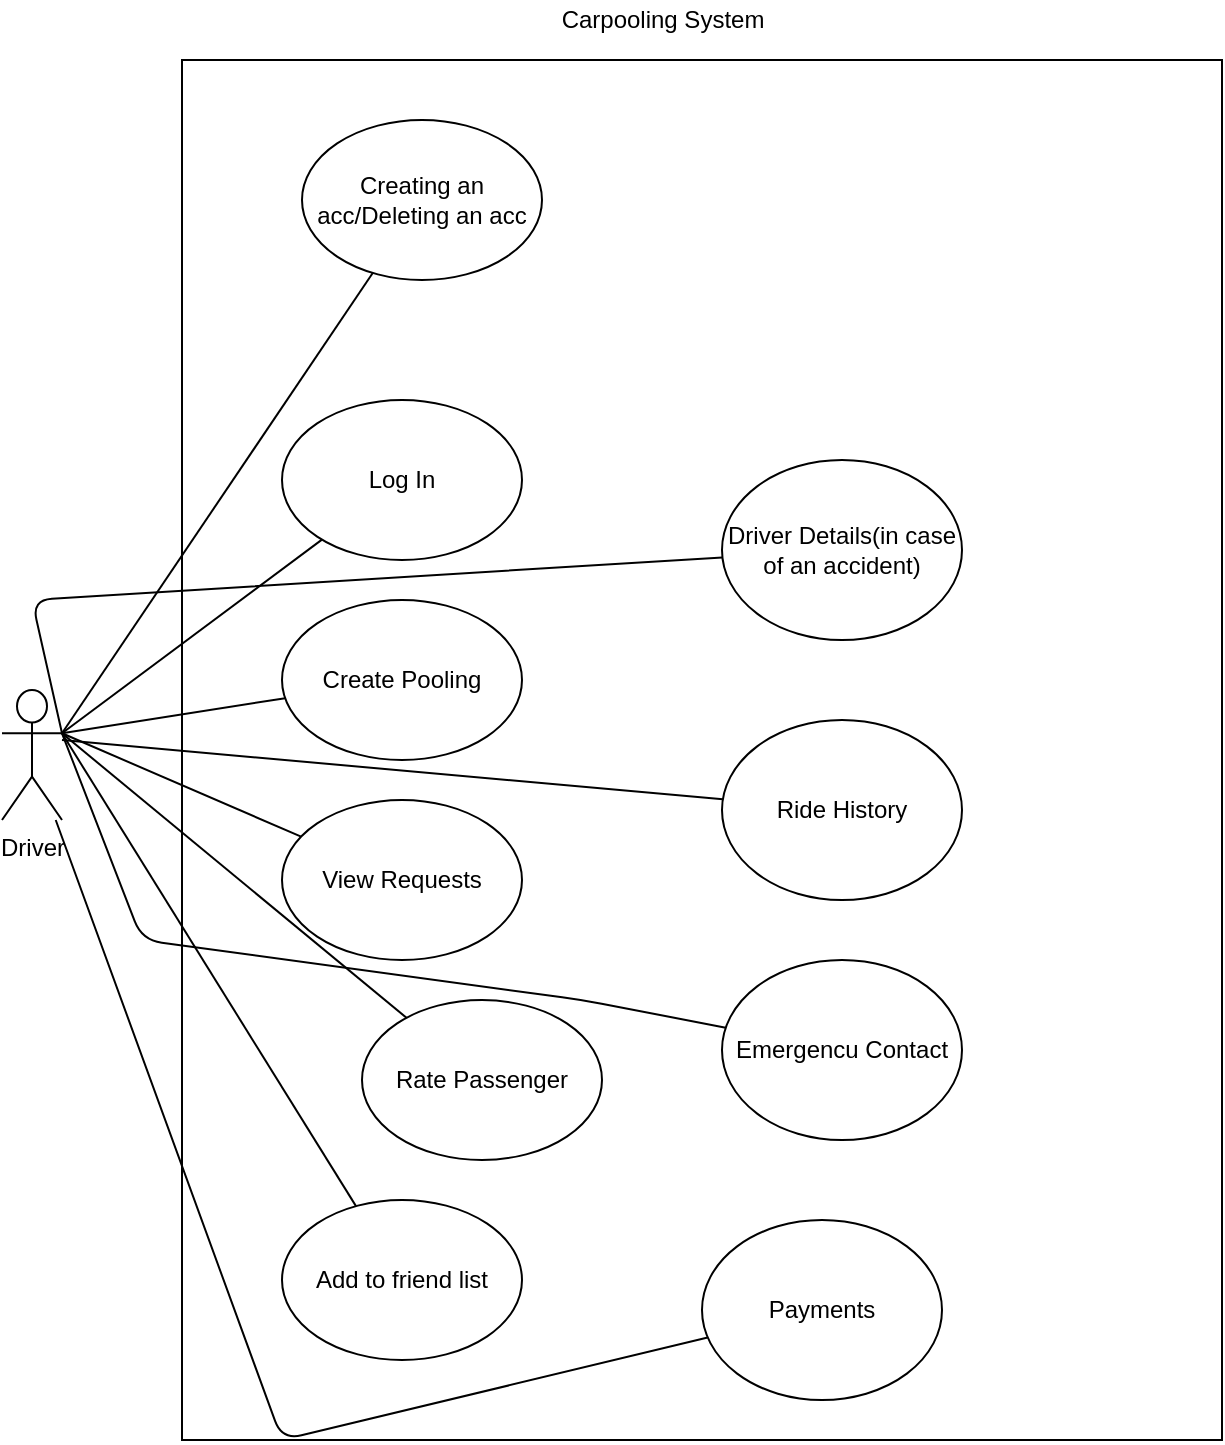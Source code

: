 <mxfile>
    <diagram id="z00onumspvYm-GgZsngm" name="Page-1">
        <mxGraphModel dx="1414" dy="877" grid="1" gridSize="10" guides="1" tooltips="1" connect="1" arrows="1" fold="1" page="1" pageScale="1" pageWidth="850" pageHeight="1100" math="0" shadow="0">
            <root>
                <mxCell id="0"/>
                <mxCell id="1" parent="0"/>
                <mxCell id="2" value="" style="whiteSpace=wrap;html=1;" vertex="1" parent="1">
                    <mxGeometry x="160" y="130" width="520" height="690" as="geometry"/>
                </mxCell>
                <mxCell id="3" value="Carpooling System" style="text;html=1;align=center;verticalAlign=middle;resizable=0;points=[];autosize=1;strokeColor=none;fillColor=none;" vertex="1" parent="1">
                    <mxGeometry x="340" y="100" width="120" height="20" as="geometry"/>
                </mxCell>
                <mxCell id="4" value="Driver" style="shape=umlActor;verticalLabelPosition=bottom;verticalAlign=top;html=1;outlineConnect=0;" vertex="1" parent="1">
                    <mxGeometry x="70" y="445" width="30" height="65" as="geometry"/>
                </mxCell>
                <mxCell id="6" style="edgeStyle=none;html=1;entryX=1;entryY=0.333;entryDx=0;entryDy=0;entryPerimeter=0;endArrow=none;endFill=0;" edge="1" parent="1" source="5" target="4">
                    <mxGeometry relative="1" as="geometry"/>
                </mxCell>
                <mxCell id="5" value="Creating an acc/Deleting an acc" style="ellipse;whiteSpace=wrap;html=1;" vertex="1" parent="1">
                    <mxGeometry x="220" y="160" width="120" height="80" as="geometry"/>
                </mxCell>
                <mxCell id="8" style="edgeStyle=none;html=1;entryX=1;entryY=0.333;entryDx=0;entryDy=0;entryPerimeter=0;endArrow=none;endFill=0;" edge="1" parent="1" source="7" target="4">
                    <mxGeometry relative="1" as="geometry"/>
                </mxCell>
                <mxCell id="7" value="Log In" style="ellipse;whiteSpace=wrap;html=1;" vertex="1" parent="1">
                    <mxGeometry x="210" y="300" width="120" height="80" as="geometry"/>
                </mxCell>
                <mxCell id="11" style="edgeStyle=none;html=1;entryX=1;entryY=0.333;entryDx=0;entryDy=0;entryPerimeter=0;endArrow=none;endFill=0;" edge="1" parent="1" source="9" target="4">
                    <mxGeometry relative="1" as="geometry"/>
                </mxCell>
                <mxCell id="9" value="Create Pooling" style="ellipse;whiteSpace=wrap;html=1;" vertex="1" parent="1">
                    <mxGeometry x="210" y="400" width="120" height="80" as="geometry"/>
                </mxCell>
                <mxCell id="12" style="edgeStyle=none;html=1;entryX=1;entryY=0.333;entryDx=0;entryDy=0;entryPerimeter=0;endArrow=none;endFill=0;" edge="1" parent="1" source="10" target="4">
                    <mxGeometry relative="1" as="geometry"/>
                </mxCell>
                <mxCell id="10" value="View Requests" style="ellipse;whiteSpace=wrap;html=1;" vertex="1" parent="1">
                    <mxGeometry x="210" y="500" width="120" height="80" as="geometry"/>
                </mxCell>
                <mxCell id="15" style="edgeStyle=none;html=1;entryX=1;entryY=0.333;entryDx=0;entryDy=0;entryPerimeter=0;endArrow=none;endFill=0;" edge="1" parent="1" source="13" target="4">
                    <mxGeometry relative="1" as="geometry"/>
                </mxCell>
                <mxCell id="13" value="Rate Passenger" style="ellipse;whiteSpace=wrap;html=1;" vertex="1" parent="1">
                    <mxGeometry x="250" y="600" width="120" height="80" as="geometry"/>
                </mxCell>
                <mxCell id="16" style="edgeStyle=none;html=1;entryX=1;entryY=0.333;entryDx=0;entryDy=0;entryPerimeter=0;endArrow=none;endFill=0;" edge="1" parent="1" source="14" target="4">
                    <mxGeometry relative="1" as="geometry"/>
                </mxCell>
                <mxCell id="14" value="Add to friend list" style="ellipse;whiteSpace=wrap;html=1;" vertex="1" parent="1">
                    <mxGeometry x="210" y="700" width="120" height="80" as="geometry"/>
                </mxCell>
                <mxCell id="18" style="edgeStyle=none;html=1;endArrow=none;endFill=0;" edge="1" parent="1" source="17">
                    <mxGeometry relative="1" as="geometry">
                        <mxPoint x="100" y="470" as="targetPoint"/>
                    </mxGeometry>
                </mxCell>
                <mxCell id="17" value="Ride History" style="ellipse;whiteSpace=wrap;html=1;" vertex="1" parent="1">
                    <mxGeometry x="430" y="460" width="120" height="90" as="geometry"/>
                </mxCell>
                <mxCell id="20" style="edgeStyle=none;html=1;entryX=1;entryY=0.333;entryDx=0;entryDy=0;entryPerimeter=0;endArrow=none;endFill=0;" edge="1" parent="1" source="19" target="4">
                    <mxGeometry relative="1" as="geometry">
                        <Array as="points">
                            <mxPoint x="360" y="600"/>
                            <mxPoint x="140" y="570"/>
                        </Array>
                    </mxGeometry>
                </mxCell>
                <mxCell id="19" value="Emergencu Contact" style="ellipse;whiteSpace=wrap;html=1;" vertex="1" parent="1">
                    <mxGeometry x="430" y="580" width="120" height="90" as="geometry"/>
                </mxCell>
                <mxCell id="22" style="edgeStyle=none;html=1;entryX=1;entryY=0.333;entryDx=0;entryDy=0;entryPerimeter=0;endArrow=none;endFill=0;" edge="1" parent="1" source="21" target="4">
                    <mxGeometry relative="1" as="geometry">
                        <Array as="points">
                            <mxPoint x="85" y="400"/>
                        </Array>
                    </mxGeometry>
                </mxCell>
                <mxCell id="21" value="Driver Details(in case of an accident)" style="ellipse;whiteSpace=wrap;html=1;" vertex="1" parent="1">
                    <mxGeometry x="430" y="330" width="120" height="90" as="geometry"/>
                </mxCell>
                <mxCell id="24" style="edgeStyle=none;html=1;endArrow=none;endFill=0;" edge="1" parent="1" source="23" target="4">
                    <mxGeometry relative="1" as="geometry">
                        <Array as="points">
                            <mxPoint x="210" y="820"/>
                        </Array>
                    </mxGeometry>
                </mxCell>
                <mxCell id="23" value="Payments" style="ellipse;whiteSpace=wrap;html=1;" vertex="1" parent="1">
                    <mxGeometry x="420" y="710" width="120" height="90" as="geometry"/>
                </mxCell>
            </root>
        </mxGraphModel>
    </diagram>
</mxfile>